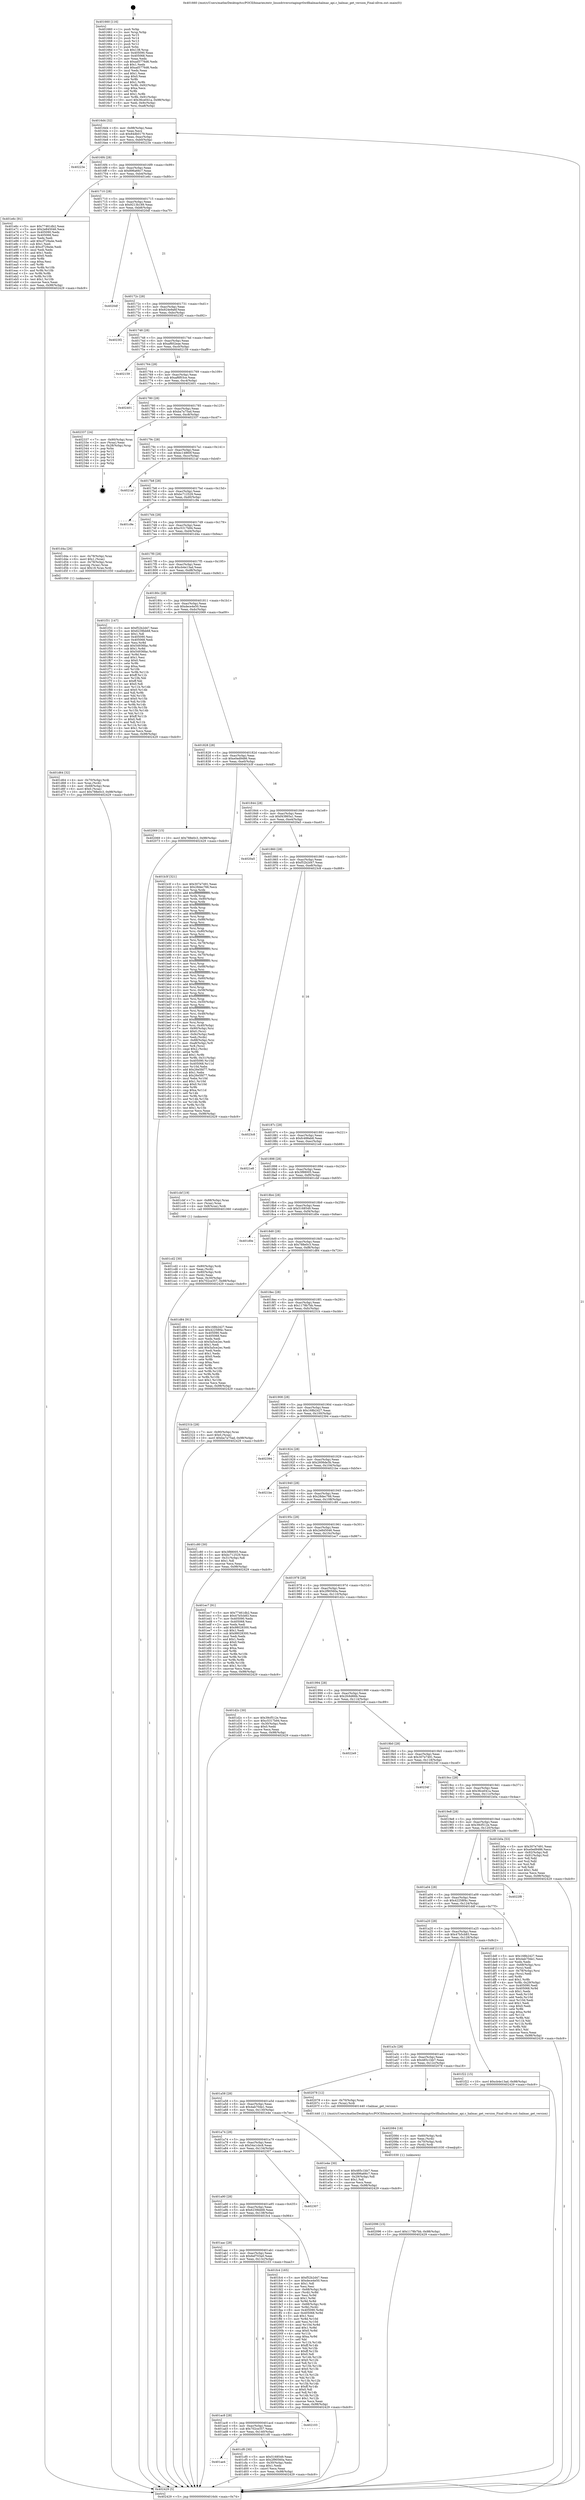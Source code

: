 digraph "0x401660" {
  label = "0x401660 (/mnt/c/Users/mathe/Desktop/tcc/POCII/binaries/extr_linuxdriversstagingrtlwifihalmachalmac_api.c_halmac_get_version_Final-ollvm.out::main(0))"
  labelloc = "t"
  node[shape=record]

  Entry [label="",width=0.3,height=0.3,shape=circle,fillcolor=black,style=filled]
  "0x4016d4" [label="{
     0x4016d4 [32]\l
     | [instrs]\l
     &nbsp;&nbsp;0x4016d4 \<+6\>: mov -0x98(%rbp),%eax\l
     &nbsp;&nbsp;0x4016da \<+2\>: mov %eax,%ecx\l
     &nbsp;&nbsp;0x4016dc \<+6\>: sub $0x84db0179,%ecx\l
     &nbsp;&nbsp;0x4016e2 \<+6\>: mov %eax,-0xac(%rbp)\l
     &nbsp;&nbsp;0x4016e8 \<+6\>: mov %ecx,-0xb0(%rbp)\l
     &nbsp;&nbsp;0x4016ee \<+6\>: je 000000000040223e \<main+0xbde\>\l
  }"]
  "0x40223e" [label="{
     0x40223e\l
  }", style=dashed]
  "0x4016f4" [label="{
     0x4016f4 [28]\l
     | [instrs]\l
     &nbsp;&nbsp;0x4016f4 \<+5\>: jmp 00000000004016f9 \<main+0x99\>\l
     &nbsp;&nbsp;0x4016f9 \<+6\>: mov -0xac(%rbp),%eax\l
     &nbsp;&nbsp;0x4016ff \<+5\>: sub $0x896a66c7,%eax\l
     &nbsp;&nbsp;0x401704 \<+6\>: mov %eax,-0xb4(%rbp)\l
     &nbsp;&nbsp;0x40170a \<+6\>: je 0000000000401e6c \<main+0x80c\>\l
  }"]
  Exit [label="",width=0.3,height=0.3,shape=circle,fillcolor=black,style=filled,peripheries=2]
  "0x401e6c" [label="{
     0x401e6c [91]\l
     | [instrs]\l
     &nbsp;&nbsp;0x401e6c \<+5\>: mov $0x77461db2,%eax\l
     &nbsp;&nbsp;0x401e71 \<+5\>: mov $0x2e845046,%ecx\l
     &nbsp;&nbsp;0x401e76 \<+7\>: mov 0x405090,%edx\l
     &nbsp;&nbsp;0x401e7d \<+7\>: mov 0x405068,%esi\l
     &nbsp;&nbsp;0x401e84 \<+2\>: mov %edx,%edi\l
     &nbsp;&nbsp;0x401e86 \<+6\>: add $0xcf729a4e,%edi\l
     &nbsp;&nbsp;0x401e8c \<+3\>: sub $0x1,%edi\l
     &nbsp;&nbsp;0x401e8f \<+6\>: sub $0xcf729a4e,%edi\l
     &nbsp;&nbsp;0x401e95 \<+3\>: imul %edi,%edx\l
     &nbsp;&nbsp;0x401e98 \<+3\>: and $0x1,%edx\l
     &nbsp;&nbsp;0x401e9b \<+3\>: cmp $0x0,%edx\l
     &nbsp;&nbsp;0x401e9e \<+4\>: sete %r8b\l
     &nbsp;&nbsp;0x401ea2 \<+3\>: cmp $0xa,%esi\l
     &nbsp;&nbsp;0x401ea5 \<+4\>: setl %r9b\l
     &nbsp;&nbsp;0x401ea9 \<+3\>: mov %r8b,%r10b\l
     &nbsp;&nbsp;0x401eac \<+3\>: and %r9b,%r10b\l
     &nbsp;&nbsp;0x401eaf \<+3\>: xor %r9b,%r8b\l
     &nbsp;&nbsp;0x401eb2 \<+3\>: or %r8b,%r10b\l
     &nbsp;&nbsp;0x401eb5 \<+4\>: test $0x1,%r10b\l
     &nbsp;&nbsp;0x401eb9 \<+3\>: cmovne %ecx,%eax\l
     &nbsp;&nbsp;0x401ebc \<+6\>: mov %eax,-0x98(%rbp)\l
     &nbsp;&nbsp;0x401ec2 \<+5\>: jmp 0000000000402429 \<main+0xdc9\>\l
  }"]
  "0x401710" [label="{
     0x401710 [28]\l
     | [instrs]\l
     &nbsp;&nbsp;0x401710 \<+5\>: jmp 0000000000401715 \<main+0xb5\>\l
     &nbsp;&nbsp;0x401715 \<+6\>: mov -0xac(%rbp),%eax\l
     &nbsp;&nbsp;0x40171b \<+5\>: sub $0x9213b189,%eax\l
     &nbsp;&nbsp;0x401720 \<+6\>: mov %eax,-0xb8(%rbp)\l
     &nbsp;&nbsp;0x401726 \<+6\>: je 00000000004020df \<main+0xa7f\>\l
  }"]
  "0x402096" [label="{
     0x402096 [15]\l
     | [instrs]\l
     &nbsp;&nbsp;0x402096 \<+10\>: movl $0x1178b7bb,-0x98(%rbp)\l
     &nbsp;&nbsp;0x4020a0 \<+5\>: jmp 0000000000402429 \<main+0xdc9\>\l
  }"]
  "0x4020df" [label="{
     0x4020df\l
  }", style=dashed]
  "0x40172c" [label="{
     0x40172c [28]\l
     | [instrs]\l
     &nbsp;&nbsp;0x40172c \<+5\>: jmp 0000000000401731 \<main+0xd1\>\l
     &nbsp;&nbsp;0x401731 \<+6\>: mov -0xac(%rbp),%eax\l
     &nbsp;&nbsp;0x401737 \<+5\>: sub $0x924e9a6f,%eax\l
     &nbsp;&nbsp;0x40173c \<+6\>: mov %eax,-0xbc(%rbp)\l
     &nbsp;&nbsp;0x401742 \<+6\>: je 00000000004023f2 \<main+0xd92\>\l
  }"]
  "0x402084" [label="{
     0x402084 [18]\l
     | [instrs]\l
     &nbsp;&nbsp;0x402084 \<+4\>: mov -0x60(%rbp),%rdi\l
     &nbsp;&nbsp;0x402088 \<+2\>: mov %eax,(%rdi)\l
     &nbsp;&nbsp;0x40208a \<+4\>: mov -0x70(%rbp),%rdi\l
     &nbsp;&nbsp;0x40208e \<+3\>: mov (%rdi),%rdi\l
     &nbsp;&nbsp;0x402091 \<+5\>: call 0000000000401030 \<free@plt\>\l
     | [calls]\l
     &nbsp;&nbsp;0x401030 \{1\} (unknown)\l
  }"]
  "0x4023f2" [label="{
     0x4023f2\l
  }", style=dashed]
  "0x401748" [label="{
     0x401748 [28]\l
     | [instrs]\l
     &nbsp;&nbsp;0x401748 \<+5\>: jmp 000000000040174d \<main+0xed\>\l
     &nbsp;&nbsp;0x40174d \<+6\>: mov -0xac(%rbp),%eax\l
     &nbsp;&nbsp;0x401753 \<+5\>: sub $0xaf602eae,%eax\l
     &nbsp;&nbsp;0x401758 \<+6\>: mov %eax,-0xc0(%rbp)\l
     &nbsp;&nbsp;0x40175e \<+6\>: je 0000000000402159 \<main+0xaf9\>\l
  }"]
  "0x401d64" [label="{
     0x401d64 [32]\l
     | [instrs]\l
     &nbsp;&nbsp;0x401d64 \<+4\>: mov -0x70(%rbp),%rdi\l
     &nbsp;&nbsp;0x401d68 \<+3\>: mov %rax,(%rdi)\l
     &nbsp;&nbsp;0x401d6b \<+4\>: mov -0x68(%rbp),%rax\l
     &nbsp;&nbsp;0x401d6f \<+6\>: movl $0x0,(%rax)\l
     &nbsp;&nbsp;0x401d75 \<+10\>: movl $0x788e0c3,-0x98(%rbp)\l
     &nbsp;&nbsp;0x401d7f \<+5\>: jmp 0000000000402429 \<main+0xdc9\>\l
  }"]
  "0x402159" [label="{
     0x402159\l
  }", style=dashed]
  "0x401764" [label="{
     0x401764 [28]\l
     | [instrs]\l
     &nbsp;&nbsp;0x401764 \<+5\>: jmp 0000000000401769 \<main+0x109\>\l
     &nbsp;&nbsp;0x401769 \<+6\>: mov -0xac(%rbp),%eax\l
     &nbsp;&nbsp;0x40176f \<+5\>: sub $0xaf6f03ce,%eax\l
     &nbsp;&nbsp;0x401774 \<+6\>: mov %eax,-0xc4(%rbp)\l
     &nbsp;&nbsp;0x40177a \<+6\>: je 0000000000402401 \<main+0xda1\>\l
  }"]
  "0x401ae4" [label="{
     0x401ae4\l
  }", style=dashed]
  "0x402401" [label="{
     0x402401\l
  }", style=dashed]
  "0x401780" [label="{
     0x401780 [28]\l
     | [instrs]\l
     &nbsp;&nbsp;0x401780 \<+5\>: jmp 0000000000401785 \<main+0x125\>\l
     &nbsp;&nbsp;0x401785 \<+6\>: mov -0xac(%rbp),%eax\l
     &nbsp;&nbsp;0x40178b \<+5\>: sub $0xba7a75ad,%eax\l
     &nbsp;&nbsp;0x401790 \<+6\>: mov %eax,-0xc8(%rbp)\l
     &nbsp;&nbsp;0x401796 \<+6\>: je 0000000000402337 \<main+0xcd7\>\l
  }"]
  "0x401cf0" [label="{
     0x401cf0 [30]\l
     | [instrs]\l
     &nbsp;&nbsp;0x401cf0 \<+5\>: mov $0x5168549,%eax\l
     &nbsp;&nbsp;0x401cf5 \<+5\>: mov $0x2f90560a,%ecx\l
     &nbsp;&nbsp;0x401cfa \<+3\>: mov -0x30(%rbp),%edx\l
     &nbsp;&nbsp;0x401cfd \<+3\>: cmp $0x1,%edx\l
     &nbsp;&nbsp;0x401d00 \<+3\>: cmovl %ecx,%eax\l
     &nbsp;&nbsp;0x401d03 \<+6\>: mov %eax,-0x98(%rbp)\l
     &nbsp;&nbsp;0x401d09 \<+5\>: jmp 0000000000402429 \<main+0xdc9\>\l
  }"]
  "0x402337" [label="{
     0x402337 [24]\l
     | [instrs]\l
     &nbsp;&nbsp;0x402337 \<+7\>: mov -0x90(%rbp),%rax\l
     &nbsp;&nbsp;0x40233e \<+2\>: mov (%rax),%eax\l
     &nbsp;&nbsp;0x402340 \<+4\>: lea -0x28(%rbp),%rsp\l
     &nbsp;&nbsp;0x402344 \<+1\>: pop %rbx\l
     &nbsp;&nbsp;0x402345 \<+2\>: pop %r12\l
     &nbsp;&nbsp;0x402347 \<+2\>: pop %r13\l
     &nbsp;&nbsp;0x402349 \<+2\>: pop %r14\l
     &nbsp;&nbsp;0x40234b \<+2\>: pop %r15\l
     &nbsp;&nbsp;0x40234d \<+1\>: pop %rbp\l
     &nbsp;&nbsp;0x40234e \<+1\>: ret\l
  }"]
  "0x40179c" [label="{
     0x40179c [28]\l
     | [instrs]\l
     &nbsp;&nbsp;0x40179c \<+5\>: jmp 00000000004017a1 \<main+0x141\>\l
     &nbsp;&nbsp;0x4017a1 \<+6\>: mov -0xac(%rbp),%eax\l
     &nbsp;&nbsp;0x4017a7 \<+5\>: sub $0xbc14860f,%eax\l
     &nbsp;&nbsp;0x4017ac \<+6\>: mov %eax,-0xcc(%rbp)\l
     &nbsp;&nbsp;0x4017b2 \<+6\>: je 00000000004021af \<main+0xb4f\>\l
  }"]
  "0x401ac8" [label="{
     0x401ac8 [28]\l
     | [instrs]\l
     &nbsp;&nbsp;0x401ac8 \<+5\>: jmp 0000000000401acd \<main+0x46d\>\l
     &nbsp;&nbsp;0x401acd \<+6\>: mov -0xac(%rbp),%eax\l
     &nbsp;&nbsp;0x401ad3 \<+5\>: sub $0x702ce357,%eax\l
     &nbsp;&nbsp;0x401ad8 \<+6\>: mov %eax,-0x140(%rbp)\l
     &nbsp;&nbsp;0x401ade \<+6\>: je 0000000000401cf0 \<main+0x690\>\l
  }"]
  "0x4021af" [label="{
     0x4021af\l
  }", style=dashed]
  "0x4017b8" [label="{
     0x4017b8 [28]\l
     | [instrs]\l
     &nbsp;&nbsp;0x4017b8 \<+5\>: jmp 00000000004017bd \<main+0x15d\>\l
     &nbsp;&nbsp;0x4017bd \<+6\>: mov -0xac(%rbp),%eax\l
     &nbsp;&nbsp;0x4017c3 \<+5\>: sub $0xbc712529,%eax\l
     &nbsp;&nbsp;0x4017c8 \<+6\>: mov %eax,-0xd0(%rbp)\l
     &nbsp;&nbsp;0x4017ce \<+6\>: je 0000000000401c9e \<main+0x63e\>\l
  }"]
  "0x402103" [label="{
     0x402103\l
  }", style=dashed]
  "0x401c9e" [label="{
     0x401c9e\l
  }", style=dashed]
  "0x4017d4" [label="{
     0x4017d4 [28]\l
     | [instrs]\l
     &nbsp;&nbsp;0x4017d4 \<+5\>: jmp 00000000004017d9 \<main+0x179\>\l
     &nbsp;&nbsp;0x4017d9 \<+6\>: mov -0xac(%rbp),%eax\l
     &nbsp;&nbsp;0x4017df \<+5\>: sub $0xc5317b94,%eax\l
     &nbsp;&nbsp;0x4017e4 \<+6\>: mov %eax,-0xd4(%rbp)\l
     &nbsp;&nbsp;0x4017ea \<+6\>: je 0000000000401d4a \<main+0x6ea\>\l
  }"]
  "0x401aac" [label="{
     0x401aac [28]\l
     | [instrs]\l
     &nbsp;&nbsp;0x401aac \<+5\>: jmp 0000000000401ab1 \<main+0x451\>\l
     &nbsp;&nbsp;0x401ab1 \<+6\>: mov -0xac(%rbp),%eax\l
     &nbsp;&nbsp;0x401ab7 \<+5\>: sub $0x6ef703a0,%eax\l
     &nbsp;&nbsp;0x401abc \<+6\>: mov %eax,-0x13c(%rbp)\l
     &nbsp;&nbsp;0x401ac2 \<+6\>: je 0000000000402103 \<main+0xaa3\>\l
  }"]
  "0x401d4a" [label="{
     0x401d4a [26]\l
     | [instrs]\l
     &nbsp;&nbsp;0x401d4a \<+4\>: mov -0x78(%rbp),%rax\l
     &nbsp;&nbsp;0x401d4e \<+6\>: movl $0x1,(%rax)\l
     &nbsp;&nbsp;0x401d54 \<+4\>: mov -0x78(%rbp),%rax\l
     &nbsp;&nbsp;0x401d58 \<+3\>: movslq (%rax),%rax\l
     &nbsp;&nbsp;0x401d5b \<+4\>: imul $0x18,%rax,%rdi\l
     &nbsp;&nbsp;0x401d5f \<+5\>: call 0000000000401050 \<malloc@plt\>\l
     | [calls]\l
     &nbsp;&nbsp;0x401050 \{1\} (unknown)\l
  }"]
  "0x4017f0" [label="{
     0x4017f0 [28]\l
     | [instrs]\l
     &nbsp;&nbsp;0x4017f0 \<+5\>: jmp 00000000004017f5 \<main+0x195\>\l
     &nbsp;&nbsp;0x4017f5 \<+6\>: mov -0xac(%rbp),%eax\l
     &nbsp;&nbsp;0x4017fb \<+5\>: sub $0xcb4e13ad,%eax\l
     &nbsp;&nbsp;0x401800 \<+6\>: mov %eax,-0xd8(%rbp)\l
     &nbsp;&nbsp;0x401806 \<+6\>: je 0000000000401f31 \<main+0x8d1\>\l
  }"]
  "0x401fc4" [label="{
     0x401fc4 [165]\l
     | [instrs]\l
     &nbsp;&nbsp;0x401fc4 \<+5\>: mov $0xf52b2d47,%eax\l
     &nbsp;&nbsp;0x401fc9 \<+5\>: mov $0xdece4e50,%ecx\l
     &nbsp;&nbsp;0x401fce \<+2\>: mov $0x1,%dl\l
     &nbsp;&nbsp;0x401fd0 \<+2\>: xor %esi,%esi\l
     &nbsp;&nbsp;0x401fd2 \<+4\>: mov -0x68(%rbp),%rdi\l
     &nbsp;&nbsp;0x401fd6 \<+3\>: mov (%rdi),%r8d\l
     &nbsp;&nbsp;0x401fd9 \<+3\>: mov %esi,%r9d\l
     &nbsp;&nbsp;0x401fdc \<+4\>: sub $0x1,%r9d\l
     &nbsp;&nbsp;0x401fe0 \<+3\>: sub %r9d,%r8d\l
     &nbsp;&nbsp;0x401fe3 \<+4\>: mov -0x68(%rbp),%rdi\l
     &nbsp;&nbsp;0x401fe7 \<+3\>: mov %r8d,(%rdi)\l
     &nbsp;&nbsp;0x401fea \<+8\>: mov 0x405090,%r8d\l
     &nbsp;&nbsp;0x401ff2 \<+8\>: mov 0x405068,%r9d\l
     &nbsp;&nbsp;0x401ffa \<+3\>: sub $0x1,%esi\l
     &nbsp;&nbsp;0x401ffd \<+3\>: mov %r8d,%r10d\l
     &nbsp;&nbsp;0x402000 \<+3\>: add %esi,%r10d\l
     &nbsp;&nbsp;0x402003 \<+4\>: imul %r10d,%r8d\l
     &nbsp;&nbsp;0x402007 \<+4\>: and $0x1,%r8d\l
     &nbsp;&nbsp;0x40200b \<+4\>: cmp $0x0,%r8d\l
     &nbsp;&nbsp;0x40200f \<+4\>: sete %r11b\l
     &nbsp;&nbsp;0x402013 \<+4\>: cmp $0xa,%r9d\l
     &nbsp;&nbsp;0x402017 \<+3\>: setl %bl\l
     &nbsp;&nbsp;0x40201a \<+3\>: mov %r11b,%r14b\l
     &nbsp;&nbsp;0x40201d \<+4\>: xor $0xff,%r14b\l
     &nbsp;&nbsp;0x402021 \<+3\>: mov %bl,%r15b\l
     &nbsp;&nbsp;0x402024 \<+4\>: xor $0xff,%r15b\l
     &nbsp;&nbsp;0x402028 \<+3\>: xor $0x0,%dl\l
     &nbsp;&nbsp;0x40202b \<+3\>: mov %r14b,%r12b\l
     &nbsp;&nbsp;0x40202e \<+4\>: and $0x0,%r12b\l
     &nbsp;&nbsp;0x402032 \<+3\>: and %dl,%r11b\l
     &nbsp;&nbsp;0x402035 \<+3\>: mov %r15b,%r13b\l
     &nbsp;&nbsp;0x402038 \<+4\>: and $0x0,%r13b\l
     &nbsp;&nbsp;0x40203c \<+2\>: and %dl,%bl\l
     &nbsp;&nbsp;0x40203e \<+3\>: or %r11b,%r12b\l
     &nbsp;&nbsp;0x402041 \<+3\>: or %bl,%r13b\l
     &nbsp;&nbsp;0x402044 \<+3\>: xor %r13b,%r12b\l
     &nbsp;&nbsp;0x402047 \<+3\>: or %r15b,%r14b\l
     &nbsp;&nbsp;0x40204a \<+4\>: xor $0xff,%r14b\l
     &nbsp;&nbsp;0x40204e \<+3\>: or $0x0,%dl\l
     &nbsp;&nbsp;0x402051 \<+3\>: and %dl,%r14b\l
     &nbsp;&nbsp;0x402054 \<+3\>: or %r14b,%r12b\l
     &nbsp;&nbsp;0x402057 \<+4\>: test $0x1,%r12b\l
     &nbsp;&nbsp;0x40205b \<+3\>: cmovne %ecx,%eax\l
     &nbsp;&nbsp;0x40205e \<+6\>: mov %eax,-0x98(%rbp)\l
     &nbsp;&nbsp;0x402064 \<+5\>: jmp 0000000000402429 \<main+0xdc9\>\l
  }"]
  "0x401f31" [label="{
     0x401f31 [147]\l
     | [instrs]\l
     &nbsp;&nbsp;0x401f31 \<+5\>: mov $0xf52b2d47,%eax\l
     &nbsp;&nbsp;0x401f36 \<+5\>: mov $0x6239bb68,%ecx\l
     &nbsp;&nbsp;0x401f3b \<+2\>: mov $0x1,%dl\l
     &nbsp;&nbsp;0x401f3d \<+7\>: mov 0x405090,%esi\l
     &nbsp;&nbsp;0x401f44 \<+7\>: mov 0x405068,%edi\l
     &nbsp;&nbsp;0x401f4b \<+3\>: mov %esi,%r8d\l
     &nbsp;&nbsp;0x401f4e \<+7\>: add $0x54936fac,%r8d\l
     &nbsp;&nbsp;0x401f55 \<+4\>: sub $0x1,%r8d\l
     &nbsp;&nbsp;0x401f59 \<+7\>: sub $0x54936fac,%r8d\l
     &nbsp;&nbsp;0x401f60 \<+4\>: imul %r8d,%esi\l
     &nbsp;&nbsp;0x401f64 \<+3\>: and $0x1,%esi\l
     &nbsp;&nbsp;0x401f67 \<+3\>: cmp $0x0,%esi\l
     &nbsp;&nbsp;0x401f6a \<+4\>: sete %r9b\l
     &nbsp;&nbsp;0x401f6e \<+3\>: cmp $0xa,%edi\l
     &nbsp;&nbsp;0x401f71 \<+4\>: setl %r10b\l
     &nbsp;&nbsp;0x401f75 \<+3\>: mov %r9b,%r11b\l
     &nbsp;&nbsp;0x401f78 \<+4\>: xor $0xff,%r11b\l
     &nbsp;&nbsp;0x401f7c \<+3\>: mov %r10b,%bl\l
     &nbsp;&nbsp;0x401f7f \<+3\>: xor $0xff,%bl\l
     &nbsp;&nbsp;0x401f82 \<+3\>: xor $0x0,%dl\l
     &nbsp;&nbsp;0x401f85 \<+3\>: mov %r11b,%r14b\l
     &nbsp;&nbsp;0x401f88 \<+4\>: and $0x0,%r14b\l
     &nbsp;&nbsp;0x401f8c \<+3\>: and %dl,%r9b\l
     &nbsp;&nbsp;0x401f8f \<+3\>: mov %bl,%r15b\l
     &nbsp;&nbsp;0x401f92 \<+4\>: and $0x0,%r15b\l
     &nbsp;&nbsp;0x401f96 \<+3\>: and %dl,%r10b\l
     &nbsp;&nbsp;0x401f99 \<+3\>: or %r9b,%r14b\l
     &nbsp;&nbsp;0x401f9c \<+3\>: or %r10b,%r15b\l
     &nbsp;&nbsp;0x401f9f \<+3\>: xor %r15b,%r14b\l
     &nbsp;&nbsp;0x401fa2 \<+3\>: or %bl,%r11b\l
     &nbsp;&nbsp;0x401fa5 \<+4\>: xor $0xff,%r11b\l
     &nbsp;&nbsp;0x401fa9 \<+3\>: or $0x0,%dl\l
     &nbsp;&nbsp;0x401fac \<+3\>: and %dl,%r11b\l
     &nbsp;&nbsp;0x401faf \<+3\>: or %r11b,%r14b\l
     &nbsp;&nbsp;0x401fb2 \<+4\>: test $0x1,%r14b\l
     &nbsp;&nbsp;0x401fb6 \<+3\>: cmovne %ecx,%eax\l
     &nbsp;&nbsp;0x401fb9 \<+6\>: mov %eax,-0x98(%rbp)\l
     &nbsp;&nbsp;0x401fbf \<+5\>: jmp 0000000000402429 \<main+0xdc9\>\l
  }"]
  "0x40180c" [label="{
     0x40180c [28]\l
     | [instrs]\l
     &nbsp;&nbsp;0x40180c \<+5\>: jmp 0000000000401811 \<main+0x1b1\>\l
     &nbsp;&nbsp;0x401811 \<+6\>: mov -0xac(%rbp),%eax\l
     &nbsp;&nbsp;0x401817 \<+5\>: sub $0xdece4e50,%eax\l
     &nbsp;&nbsp;0x40181c \<+6\>: mov %eax,-0xdc(%rbp)\l
     &nbsp;&nbsp;0x401822 \<+6\>: je 0000000000402069 \<main+0xa09\>\l
  }"]
  "0x401a90" [label="{
     0x401a90 [28]\l
     | [instrs]\l
     &nbsp;&nbsp;0x401a90 \<+5\>: jmp 0000000000401a95 \<main+0x435\>\l
     &nbsp;&nbsp;0x401a95 \<+6\>: mov -0xac(%rbp),%eax\l
     &nbsp;&nbsp;0x401a9b \<+5\>: sub $0x6239bb68,%eax\l
     &nbsp;&nbsp;0x401aa0 \<+6\>: mov %eax,-0x138(%rbp)\l
     &nbsp;&nbsp;0x401aa6 \<+6\>: je 0000000000401fc4 \<main+0x964\>\l
  }"]
  "0x402069" [label="{
     0x402069 [15]\l
     | [instrs]\l
     &nbsp;&nbsp;0x402069 \<+10\>: movl $0x788e0c3,-0x98(%rbp)\l
     &nbsp;&nbsp;0x402073 \<+5\>: jmp 0000000000402429 \<main+0xdc9\>\l
  }"]
  "0x401828" [label="{
     0x401828 [28]\l
     | [instrs]\l
     &nbsp;&nbsp;0x401828 \<+5\>: jmp 000000000040182d \<main+0x1cd\>\l
     &nbsp;&nbsp;0x40182d \<+6\>: mov -0xac(%rbp),%eax\l
     &nbsp;&nbsp;0x401833 \<+5\>: sub $0xe0ed9486,%eax\l
     &nbsp;&nbsp;0x401838 \<+6\>: mov %eax,-0xe0(%rbp)\l
     &nbsp;&nbsp;0x40183e \<+6\>: je 0000000000401b3f \<main+0x4df\>\l
  }"]
  "0x402307" [label="{
     0x402307\l
  }", style=dashed]
  "0x401b3f" [label="{
     0x401b3f [321]\l
     | [instrs]\l
     &nbsp;&nbsp;0x401b3f \<+5\>: mov $0x307e7491,%eax\l
     &nbsp;&nbsp;0x401b44 \<+5\>: mov $0x28dec766,%ecx\l
     &nbsp;&nbsp;0x401b49 \<+3\>: mov %rsp,%rdx\l
     &nbsp;&nbsp;0x401b4c \<+4\>: add $0xfffffffffffffff0,%rdx\l
     &nbsp;&nbsp;0x401b50 \<+3\>: mov %rdx,%rsp\l
     &nbsp;&nbsp;0x401b53 \<+7\>: mov %rdx,-0x90(%rbp)\l
     &nbsp;&nbsp;0x401b5a \<+3\>: mov %rsp,%rdx\l
     &nbsp;&nbsp;0x401b5d \<+4\>: add $0xfffffffffffffff0,%rdx\l
     &nbsp;&nbsp;0x401b61 \<+3\>: mov %rdx,%rsp\l
     &nbsp;&nbsp;0x401b64 \<+3\>: mov %rsp,%rsi\l
     &nbsp;&nbsp;0x401b67 \<+4\>: add $0xfffffffffffffff0,%rsi\l
     &nbsp;&nbsp;0x401b6b \<+3\>: mov %rsi,%rsp\l
     &nbsp;&nbsp;0x401b6e \<+7\>: mov %rsi,-0x88(%rbp)\l
     &nbsp;&nbsp;0x401b75 \<+3\>: mov %rsp,%rsi\l
     &nbsp;&nbsp;0x401b78 \<+4\>: add $0xfffffffffffffff0,%rsi\l
     &nbsp;&nbsp;0x401b7c \<+3\>: mov %rsi,%rsp\l
     &nbsp;&nbsp;0x401b7f \<+4\>: mov %rsi,-0x80(%rbp)\l
     &nbsp;&nbsp;0x401b83 \<+3\>: mov %rsp,%rsi\l
     &nbsp;&nbsp;0x401b86 \<+4\>: add $0xfffffffffffffff0,%rsi\l
     &nbsp;&nbsp;0x401b8a \<+3\>: mov %rsi,%rsp\l
     &nbsp;&nbsp;0x401b8d \<+4\>: mov %rsi,-0x78(%rbp)\l
     &nbsp;&nbsp;0x401b91 \<+3\>: mov %rsp,%rsi\l
     &nbsp;&nbsp;0x401b94 \<+4\>: add $0xfffffffffffffff0,%rsi\l
     &nbsp;&nbsp;0x401b98 \<+3\>: mov %rsi,%rsp\l
     &nbsp;&nbsp;0x401b9b \<+4\>: mov %rsi,-0x70(%rbp)\l
     &nbsp;&nbsp;0x401b9f \<+3\>: mov %rsp,%rsi\l
     &nbsp;&nbsp;0x401ba2 \<+4\>: add $0xfffffffffffffff0,%rsi\l
     &nbsp;&nbsp;0x401ba6 \<+3\>: mov %rsi,%rsp\l
     &nbsp;&nbsp;0x401ba9 \<+4\>: mov %rsi,-0x68(%rbp)\l
     &nbsp;&nbsp;0x401bad \<+3\>: mov %rsp,%rsi\l
     &nbsp;&nbsp;0x401bb0 \<+4\>: add $0xfffffffffffffff0,%rsi\l
     &nbsp;&nbsp;0x401bb4 \<+3\>: mov %rsi,%rsp\l
     &nbsp;&nbsp;0x401bb7 \<+4\>: mov %rsi,-0x60(%rbp)\l
     &nbsp;&nbsp;0x401bbb \<+3\>: mov %rsp,%rsi\l
     &nbsp;&nbsp;0x401bbe \<+4\>: add $0xfffffffffffffff0,%rsi\l
     &nbsp;&nbsp;0x401bc2 \<+3\>: mov %rsi,%rsp\l
     &nbsp;&nbsp;0x401bc5 \<+4\>: mov %rsi,-0x58(%rbp)\l
     &nbsp;&nbsp;0x401bc9 \<+3\>: mov %rsp,%rsi\l
     &nbsp;&nbsp;0x401bcc \<+4\>: add $0xfffffffffffffff0,%rsi\l
     &nbsp;&nbsp;0x401bd0 \<+3\>: mov %rsi,%rsp\l
     &nbsp;&nbsp;0x401bd3 \<+4\>: mov %rsi,-0x50(%rbp)\l
     &nbsp;&nbsp;0x401bd7 \<+3\>: mov %rsp,%rsi\l
     &nbsp;&nbsp;0x401bda \<+4\>: add $0xfffffffffffffff0,%rsi\l
     &nbsp;&nbsp;0x401bde \<+3\>: mov %rsi,%rsp\l
     &nbsp;&nbsp;0x401be1 \<+4\>: mov %rsi,-0x48(%rbp)\l
     &nbsp;&nbsp;0x401be5 \<+3\>: mov %rsp,%rsi\l
     &nbsp;&nbsp;0x401be8 \<+4\>: add $0xfffffffffffffff0,%rsi\l
     &nbsp;&nbsp;0x401bec \<+3\>: mov %rsi,%rsp\l
     &nbsp;&nbsp;0x401bef \<+4\>: mov %rsi,-0x40(%rbp)\l
     &nbsp;&nbsp;0x401bf3 \<+7\>: mov -0x90(%rbp),%rsi\l
     &nbsp;&nbsp;0x401bfa \<+6\>: movl $0x0,(%rsi)\l
     &nbsp;&nbsp;0x401c00 \<+6\>: mov -0x9c(%rbp),%edi\l
     &nbsp;&nbsp;0x401c06 \<+2\>: mov %edi,(%rdx)\l
     &nbsp;&nbsp;0x401c08 \<+7\>: mov -0x88(%rbp),%rsi\l
     &nbsp;&nbsp;0x401c0f \<+7\>: mov -0xa8(%rbp),%r8\l
     &nbsp;&nbsp;0x401c16 \<+3\>: mov %r8,(%rsi)\l
     &nbsp;&nbsp;0x401c19 \<+3\>: cmpl $0x2,(%rdx)\l
     &nbsp;&nbsp;0x401c1c \<+4\>: setne %r9b\l
     &nbsp;&nbsp;0x401c20 \<+4\>: and $0x1,%r9b\l
     &nbsp;&nbsp;0x401c24 \<+4\>: mov %r9b,-0x31(%rbp)\l
     &nbsp;&nbsp;0x401c28 \<+8\>: mov 0x405090,%r10d\l
     &nbsp;&nbsp;0x401c30 \<+8\>: mov 0x405068,%r11d\l
     &nbsp;&nbsp;0x401c38 \<+3\>: mov %r10d,%ebx\l
     &nbsp;&nbsp;0x401c3b \<+6\>: add $0x26e5fd77,%ebx\l
     &nbsp;&nbsp;0x401c41 \<+3\>: sub $0x1,%ebx\l
     &nbsp;&nbsp;0x401c44 \<+6\>: sub $0x26e5fd77,%ebx\l
     &nbsp;&nbsp;0x401c4a \<+4\>: imul %ebx,%r10d\l
     &nbsp;&nbsp;0x401c4e \<+4\>: and $0x1,%r10d\l
     &nbsp;&nbsp;0x401c52 \<+4\>: cmp $0x0,%r10d\l
     &nbsp;&nbsp;0x401c56 \<+4\>: sete %r9b\l
     &nbsp;&nbsp;0x401c5a \<+4\>: cmp $0xa,%r11d\l
     &nbsp;&nbsp;0x401c5e \<+4\>: setl %r14b\l
     &nbsp;&nbsp;0x401c62 \<+3\>: mov %r9b,%r15b\l
     &nbsp;&nbsp;0x401c65 \<+3\>: and %r14b,%r15b\l
     &nbsp;&nbsp;0x401c68 \<+3\>: xor %r14b,%r9b\l
     &nbsp;&nbsp;0x401c6b \<+3\>: or %r9b,%r15b\l
     &nbsp;&nbsp;0x401c6e \<+4\>: test $0x1,%r15b\l
     &nbsp;&nbsp;0x401c72 \<+3\>: cmovne %ecx,%eax\l
     &nbsp;&nbsp;0x401c75 \<+6\>: mov %eax,-0x98(%rbp)\l
     &nbsp;&nbsp;0x401c7b \<+5\>: jmp 0000000000402429 \<main+0xdc9\>\l
  }"]
  "0x401844" [label="{
     0x401844 [28]\l
     | [instrs]\l
     &nbsp;&nbsp;0x401844 \<+5\>: jmp 0000000000401849 \<main+0x1e9\>\l
     &nbsp;&nbsp;0x401849 \<+6\>: mov -0xac(%rbp),%eax\l
     &nbsp;&nbsp;0x40184f \<+5\>: sub $0xf43865a1,%eax\l
     &nbsp;&nbsp;0x401854 \<+6\>: mov %eax,-0xe4(%rbp)\l
     &nbsp;&nbsp;0x40185a \<+6\>: je 00000000004020a5 \<main+0xa45\>\l
  }"]
  "0x401a74" [label="{
     0x401a74 [28]\l
     | [instrs]\l
     &nbsp;&nbsp;0x401a74 \<+5\>: jmp 0000000000401a79 \<main+0x419\>\l
     &nbsp;&nbsp;0x401a79 \<+6\>: mov -0xac(%rbp),%eax\l
     &nbsp;&nbsp;0x401a7f \<+5\>: sub $0x54a1cbc8,%eax\l
     &nbsp;&nbsp;0x401a84 \<+6\>: mov %eax,-0x134(%rbp)\l
     &nbsp;&nbsp;0x401a8a \<+6\>: je 0000000000402307 \<main+0xca7\>\l
  }"]
  "0x4020a5" [label="{
     0x4020a5\l
  }", style=dashed]
  "0x401860" [label="{
     0x401860 [28]\l
     | [instrs]\l
     &nbsp;&nbsp;0x401860 \<+5\>: jmp 0000000000401865 \<main+0x205\>\l
     &nbsp;&nbsp;0x401865 \<+6\>: mov -0xac(%rbp),%eax\l
     &nbsp;&nbsp;0x40186b \<+5\>: sub $0xf52b2d47,%eax\l
     &nbsp;&nbsp;0x401870 \<+6\>: mov %eax,-0xe8(%rbp)\l
     &nbsp;&nbsp;0x401876 \<+6\>: je 00000000004023c8 \<main+0xd68\>\l
  }"]
  "0x401e4e" [label="{
     0x401e4e [30]\l
     | [instrs]\l
     &nbsp;&nbsp;0x401e4e \<+5\>: mov $0x485c1bb7,%eax\l
     &nbsp;&nbsp;0x401e53 \<+5\>: mov $0x896a66c7,%ecx\l
     &nbsp;&nbsp;0x401e58 \<+3\>: mov -0x29(%rbp),%dl\l
     &nbsp;&nbsp;0x401e5b \<+3\>: test $0x1,%dl\l
     &nbsp;&nbsp;0x401e5e \<+3\>: cmovne %ecx,%eax\l
     &nbsp;&nbsp;0x401e61 \<+6\>: mov %eax,-0x98(%rbp)\l
     &nbsp;&nbsp;0x401e67 \<+5\>: jmp 0000000000402429 \<main+0xdc9\>\l
  }"]
  "0x4023c8" [label="{
     0x4023c8\l
  }", style=dashed]
  "0x40187c" [label="{
     0x40187c [28]\l
     | [instrs]\l
     &nbsp;&nbsp;0x40187c \<+5\>: jmp 0000000000401881 \<main+0x221\>\l
     &nbsp;&nbsp;0x401881 \<+6\>: mov -0xac(%rbp),%eax\l
     &nbsp;&nbsp;0x401887 \<+5\>: sub $0xfc488ab8,%eax\l
     &nbsp;&nbsp;0x40188c \<+6\>: mov %eax,-0xec(%rbp)\l
     &nbsp;&nbsp;0x401892 \<+6\>: je 00000000004021e8 \<main+0xb88\>\l
  }"]
  "0x401a58" [label="{
     0x401a58 [28]\l
     | [instrs]\l
     &nbsp;&nbsp;0x401a58 \<+5\>: jmp 0000000000401a5d \<main+0x3fd\>\l
     &nbsp;&nbsp;0x401a5d \<+6\>: mov -0xac(%rbp),%eax\l
     &nbsp;&nbsp;0x401a63 \<+5\>: sub $0x4ab70de1,%eax\l
     &nbsp;&nbsp;0x401a68 \<+6\>: mov %eax,-0x130(%rbp)\l
     &nbsp;&nbsp;0x401a6e \<+6\>: je 0000000000401e4e \<main+0x7ee\>\l
  }"]
  "0x4021e8" [label="{
     0x4021e8\l
  }", style=dashed]
  "0x401898" [label="{
     0x401898 [28]\l
     | [instrs]\l
     &nbsp;&nbsp;0x401898 \<+5\>: jmp 000000000040189d \<main+0x23d\>\l
     &nbsp;&nbsp;0x40189d \<+6\>: mov -0xac(%rbp),%eax\l
     &nbsp;&nbsp;0x4018a3 \<+5\>: sub $0x3f88005,%eax\l
     &nbsp;&nbsp;0x4018a8 \<+6\>: mov %eax,-0xf0(%rbp)\l
     &nbsp;&nbsp;0x4018ae \<+6\>: je 0000000000401cbf \<main+0x65f\>\l
  }"]
  "0x402078" [label="{
     0x402078 [12]\l
     | [instrs]\l
     &nbsp;&nbsp;0x402078 \<+4\>: mov -0x70(%rbp),%rax\l
     &nbsp;&nbsp;0x40207c \<+3\>: mov (%rax),%rdi\l
     &nbsp;&nbsp;0x40207f \<+5\>: call 0000000000401440 \<halmac_get_version\>\l
     | [calls]\l
     &nbsp;&nbsp;0x401440 \{1\} (/mnt/c/Users/mathe/Desktop/tcc/POCII/binaries/extr_linuxdriversstagingrtlwifihalmachalmac_api.c_halmac_get_version_Final-ollvm.out::halmac_get_version)\l
  }"]
  "0x401cbf" [label="{
     0x401cbf [19]\l
     | [instrs]\l
     &nbsp;&nbsp;0x401cbf \<+7\>: mov -0x88(%rbp),%rax\l
     &nbsp;&nbsp;0x401cc6 \<+3\>: mov (%rax),%rax\l
     &nbsp;&nbsp;0x401cc9 \<+4\>: mov 0x8(%rax),%rdi\l
     &nbsp;&nbsp;0x401ccd \<+5\>: call 0000000000401060 \<atoi@plt\>\l
     | [calls]\l
     &nbsp;&nbsp;0x401060 \{1\} (unknown)\l
  }"]
  "0x4018b4" [label="{
     0x4018b4 [28]\l
     | [instrs]\l
     &nbsp;&nbsp;0x4018b4 \<+5\>: jmp 00000000004018b9 \<main+0x259\>\l
     &nbsp;&nbsp;0x4018b9 \<+6\>: mov -0xac(%rbp),%eax\l
     &nbsp;&nbsp;0x4018bf \<+5\>: sub $0x5168549,%eax\l
     &nbsp;&nbsp;0x4018c4 \<+6\>: mov %eax,-0xf4(%rbp)\l
     &nbsp;&nbsp;0x4018ca \<+6\>: je 0000000000401d0e \<main+0x6ae\>\l
  }"]
  "0x401a3c" [label="{
     0x401a3c [28]\l
     | [instrs]\l
     &nbsp;&nbsp;0x401a3c \<+5\>: jmp 0000000000401a41 \<main+0x3e1\>\l
     &nbsp;&nbsp;0x401a41 \<+6\>: mov -0xac(%rbp),%eax\l
     &nbsp;&nbsp;0x401a47 \<+5\>: sub $0x485c1bb7,%eax\l
     &nbsp;&nbsp;0x401a4c \<+6\>: mov %eax,-0x12c(%rbp)\l
     &nbsp;&nbsp;0x401a52 \<+6\>: je 0000000000402078 \<main+0xa18\>\l
  }"]
  "0x401d0e" [label="{
     0x401d0e\l
  }", style=dashed]
  "0x4018d0" [label="{
     0x4018d0 [28]\l
     | [instrs]\l
     &nbsp;&nbsp;0x4018d0 \<+5\>: jmp 00000000004018d5 \<main+0x275\>\l
     &nbsp;&nbsp;0x4018d5 \<+6\>: mov -0xac(%rbp),%eax\l
     &nbsp;&nbsp;0x4018db \<+5\>: sub $0x788e0c3,%eax\l
     &nbsp;&nbsp;0x4018e0 \<+6\>: mov %eax,-0xf8(%rbp)\l
     &nbsp;&nbsp;0x4018e6 \<+6\>: je 0000000000401d84 \<main+0x724\>\l
  }"]
  "0x401f22" [label="{
     0x401f22 [15]\l
     | [instrs]\l
     &nbsp;&nbsp;0x401f22 \<+10\>: movl $0xcb4e13ad,-0x98(%rbp)\l
     &nbsp;&nbsp;0x401f2c \<+5\>: jmp 0000000000402429 \<main+0xdc9\>\l
  }"]
  "0x401d84" [label="{
     0x401d84 [91]\l
     | [instrs]\l
     &nbsp;&nbsp;0x401d84 \<+5\>: mov $0x168b2427,%eax\l
     &nbsp;&nbsp;0x401d89 \<+5\>: mov $0x42258f4c,%ecx\l
     &nbsp;&nbsp;0x401d8e \<+7\>: mov 0x405090,%edx\l
     &nbsp;&nbsp;0x401d95 \<+7\>: mov 0x405068,%esi\l
     &nbsp;&nbsp;0x401d9c \<+2\>: mov %edx,%edi\l
     &nbsp;&nbsp;0x401d9e \<+6\>: sub $0x5a5ce2ec,%edi\l
     &nbsp;&nbsp;0x401da4 \<+3\>: sub $0x1,%edi\l
     &nbsp;&nbsp;0x401da7 \<+6\>: add $0x5a5ce2ec,%edi\l
     &nbsp;&nbsp;0x401dad \<+3\>: imul %edi,%edx\l
     &nbsp;&nbsp;0x401db0 \<+3\>: and $0x1,%edx\l
     &nbsp;&nbsp;0x401db3 \<+3\>: cmp $0x0,%edx\l
     &nbsp;&nbsp;0x401db6 \<+4\>: sete %r8b\l
     &nbsp;&nbsp;0x401dba \<+3\>: cmp $0xa,%esi\l
     &nbsp;&nbsp;0x401dbd \<+4\>: setl %r9b\l
     &nbsp;&nbsp;0x401dc1 \<+3\>: mov %r8b,%r10b\l
     &nbsp;&nbsp;0x401dc4 \<+3\>: and %r9b,%r10b\l
     &nbsp;&nbsp;0x401dc7 \<+3\>: xor %r9b,%r8b\l
     &nbsp;&nbsp;0x401dca \<+3\>: or %r8b,%r10b\l
     &nbsp;&nbsp;0x401dcd \<+4\>: test $0x1,%r10b\l
     &nbsp;&nbsp;0x401dd1 \<+3\>: cmovne %ecx,%eax\l
     &nbsp;&nbsp;0x401dd4 \<+6\>: mov %eax,-0x98(%rbp)\l
     &nbsp;&nbsp;0x401dda \<+5\>: jmp 0000000000402429 \<main+0xdc9\>\l
  }"]
  "0x4018ec" [label="{
     0x4018ec [28]\l
     | [instrs]\l
     &nbsp;&nbsp;0x4018ec \<+5\>: jmp 00000000004018f1 \<main+0x291\>\l
     &nbsp;&nbsp;0x4018f1 \<+6\>: mov -0xac(%rbp),%eax\l
     &nbsp;&nbsp;0x4018f7 \<+5\>: sub $0x1178b7bb,%eax\l
     &nbsp;&nbsp;0x4018fc \<+6\>: mov %eax,-0xfc(%rbp)\l
     &nbsp;&nbsp;0x401902 \<+6\>: je 000000000040231b \<main+0xcbb\>\l
  }"]
  "0x401a20" [label="{
     0x401a20 [28]\l
     | [instrs]\l
     &nbsp;&nbsp;0x401a20 \<+5\>: jmp 0000000000401a25 \<main+0x3c5\>\l
     &nbsp;&nbsp;0x401a25 \<+6\>: mov -0xac(%rbp),%eax\l
     &nbsp;&nbsp;0x401a2b \<+5\>: sub $0x47b5cb83,%eax\l
     &nbsp;&nbsp;0x401a30 \<+6\>: mov %eax,-0x128(%rbp)\l
     &nbsp;&nbsp;0x401a36 \<+6\>: je 0000000000401f22 \<main+0x8c2\>\l
  }"]
  "0x40231b" [label="{
     0x40231b [28]\l
     | [instrs]\l
     &nbsp;&nbsp;0x40231b \<+7\>: mov -0x90(%rbp),%rax\l
     &nbsp;&nbsp;0x402322 \<+6\>: movl $0x0,(%rax)\l
     &nbsp;&nbsp;0x402328 \<+10\>: movl $0xba7a75ad,-0x98(%rbp)\l
     &nbsp;&nbsp;0x402332 \<+5\>: jmp 0000000000402429 \<main+0xdc9\>\l
  }"]
  "0x401908" [label="{
     0x401908 [28]\l
     | [instrs]\l
     &nbsp;&nbsp;0x401908 \<+5\>: jmp 000000000040190d \<main+0x2ad\>\l
     &nbsp;&nbsp;0x40190d \<+6\>: mov -0xac(%rbp),%eax\l
     &nbsp;&nbsp;0x401913 \<+5\>: sub $0x168b2427,%eax\l
     &nbsp;&nbsp;0x401918 \<+6\>: mov %eax,-0x100(%rbp)\l
     &nbsp;&nbsp;0x40191e \<+6\>: je 0000000000402394 \<main+0xd34\>\l
  }"]
  "0x401ddf" [label="{
     0x401ddf [111]\l
     | [instrs]\l
     &nbsp;&nbsp;0x401ddf \<+5\>: mov $0x168b2427,%eax\l
     &nbsp;&nbsp;0x401de4 \<+5\>: mov $0x4ab70de1,%ecx\l
     &nbsp;&nbsp;0x401de9 \<+2\>: xor %edx,%edx\l
     &nbsp;&nbsp;0x401deb \<+4\>: mov -0x68(%rbp),%rsi\l
     &nbsp;&nbsp;0x401def \<+2\>: mov (%rsi),%edi\l
     &nbsp;&nbsp;0x401df1 \<+4\>: mov -0x78(%rbp),%rsi\l
     &nbsp;&nbsp;0x401df5 \<+2\>: cmp (%rsi),%edi\l
     &nbsp;&nbsp;0x401df7 \<+4\>: setl %r8b\l
     &nbsp;&nbsp;0x401dfb \<+4\>: and $0x1,%r8b\l
     &nbsp;&nbsp;0x401dff \<+4\>: mov %r8b,-0x29(%rbp)\l
     &nbsp;&nbsp;0x401e03 \<+7\>: mov 0x405090,%edi\l
     &nbsp;&nbsp;0x401e0a \<+8\>: mov 0x405068,%r9d\l
     &nbsp;&nbsp;0x401e12 \<+3\>: sub $0x1,%edx\l
     &nbsp;&nbsp;0x401e15 \<+3\>: mov %edi,%r10d\l
     &nbsp;&nbsp;0x401e18 \<+3\>: add %edx,%r10d\l
     &nbsp;&nbsp;0x401e1b \<+4\>: imul %r10d,%edi\l
     &nbsp;&nbsp;0x401e1f \<+3\>: and $0x1,%edi\l
     &nbsp;&nbsp;0x401e22 \<+3\>: cmp $0x0,%edi\l
     &nbsp;&nbsp;0x401e25 \<+4\>: sete %r8b\l
     &nbsp;&nbsp;0x401e29 \<+4\>: cmp $0xa,%r9d\l
     &nbsp;&nbsp;0x401e2d \<+4\>: setl %r11b\l
     &nbsp;&nbsp;0x401e31 \<+3\>: mov %r8b,%bl\l
     &nbsp;&nbsp;0x401e34 \<+3\>: and %r11b,%bl\l
     &nbsp;&nbsp;0x401e37 \<+3\>: xor %r11b,%r8b\l
     &nbsp;&nbsp;0x401e3a \<+3\>: or %r8b,%bl\l
     &nbsp;&nbsp;0x401e3d \<+3\>: test $0x1,%bl\l
     &nbsp;&nbsp;0x401e40 \<+3\>: cmovne %ecx,%eax\l
     &nbsp;&nbsp;0x401e43 \<+6\>: mov %eax,-0x98(%rbp)\l
     &nbsp;&nbsp;0x401e49 \<+5\>: jmp 0000000000402429 \<main+0xdc9\>\l
  }"]
  "0x402394" [label="{
     0x402394\l
  }", style=dashed]
  "0x401924" [label="{
     0x401924 [28]\l
     | [instrs]\l
     &nbsp;&nbsp;0x401924 \<+5\>: jmp 0000000000401929 \<main+0x2c9\>\l
     &nbsp;&nbsp;0x401929 \<+6\>: mov -0xac(%rbp),%eax\l
     &nbsp;&nbsp;0x40192f \<+5\>: sub $0x2606de3b,%eax\l
     &nbsp;&nbsp;0x401934 \<+6\>: mov %eax,-0x104(%rbp)\l
     &nbsp;&nbsp;0x40193a \<+6\>: je 00000000004021be \<main+0xb5e\>\l
  }"]
  "0x401a04" [label="{
     0x401a04 [28]\l
     | [instrs]\l
     &nbsp;&nbsp;0x401a04 \<+5\>: jmp 0000000000401a09 \<main+0x3a9\>\l
     &nbsp;&nbsp;0x401a09 \<+6\>: mov -0xac(%rbp),%eax\l
     &nbsp;&nbsp;0x401a0f \<+5\>: sub $0x42258f4c,%eax\l
     &nbsp;&nbsp;0x401a14 \<+6\>: mov %eax,-0x124(%rbp)\l
     &nbsp;&nbsp;0x401a1a \<+6\>: je 0000000000401ddf \<main+0x77f\>\l
  }"]
  "0x4021be" [label="{
     0x4021be\l
  }", style=dashed]
  "0x401940" [label="{
     0x401940 [28]\l
     | [instrs]\l
     &nbsp;&nbsp;0x401940 \<+5\>: jmp 0000000000401945 \<main+0x2e5\>\l
     &nbsp;&nbsp;0x401945 \<+6\>: mov -0xac(%rbp),%eax\l
     &nbsp;&nbsp;0x40194b \<+5\>: sub $0x28dec766,%eax\l
     &nbsp;&nbsp;0x401950 \<+6\>: mov %eax,-0x108(%rbp)\l
     &nbsp;&nbsp;0x401956 \<+6\>: je 0000000000401c80 \<main+0x620\>\l
  }"]
  "0x4022f8" [label="{
     0x4022f8\l
  }", style=dashed]
  "0x401c80" [label="{
     0x401c80 [30]\l
     | [instrs]\l
     &nbsp;&nbsp;0x401c80 \<+5\>: mov $0x3f88005,%eax\l
     &nbsp;&nbsp;0x401c85 \<+5\>: mov $0xbc712529,%ecx\l
     &nbsp;&nbsp;0x401c8a \<+3\>: mov -0x31(%rbp),%dl\l
     &nbsp;&nbsp;0x401c8d \<+3\>: test $0x1,%dl\l
     &nbsp;&nbsp;0x401c90 \<+3\>: cmovne %ecx,%eax\l
     &nbsp;&nbsp;0x401c93 \<+6\>: mov %eax,-0x98(%rbp)\l
     &nbsp;&nbsp;0x401c99 \<+5\>: jmp 0000000000402429 \<main+0xdc9\>\l
  }"]
  "0x40195c" [label="{
     0x40195c [28]\l
     | [instrs]\l
     &nbsp;&nbsp;0x40195c \<+5\>: jmp 0000000000401961 \<main+0x301\>\l
     &nbsp;&nbsp;0x401961 \<+6\>: mov -0xac(%rbp),%eax\l
     &nbsp;&nbsp;0x401967 \<+5\>: sub $0x2e845046,%eax\l
     &nbsp;&nbsp;0x40196c \<+6\>: mov %eax,-0x10c(%rbp)\l
     &nbsp;&nbsp;0x401972 \<+6\>: je 0000000000401ec7 \<main+0x867\>\l
  }"]
  "0x401cd2" [label="{
     0x401cd2 [30]\l
     | [instrs]\l
     &nbsp;&nbsp;0x401cd2 \<+4\>: mov -0x80(%rbp),%rdi\l
     &nbsp;&nbsp;0x401cd6 \<+2\>: mov %eax,(%rdi)\l
     &nbsp;&nbsp;0x401cd8 \<+4\>: mov -0x80(%rbp),%rdi\l
     &nbsp;&nbsp;0x401cdc \<+2\>: mov (%rdi),%eax\l
     &nbsp;&nbsp;0x401cde \<+3\>: mov %eax,-0x30(%rbp)\l
     &nbsp;&nbsp;0x401ce1 \<+10\>: movl $0x702ce357,-0x98(%rbp)\l
     &nbsp;&nbsp;0x401ceb \<+5\>: jmp 0000000000402429 \<main+0xdc9\>\l
  }"]
  "0x401ec7" [label="{
     0x401ec7 [91]\l
     | [instrs]\l
     &nbsp;&nbsp;0x401ec7 \<+5\>: mov $0x77461db2,%eax\l
     &nbsp;&nbsp;0x401ecc \<+5\>: mov $0x47b5cb83,%ecx\l
     &nbsp;&nbsp;0x401ed1 \<+7\>: mov 0x405090,%edx\l
     &nbsp;&nbsp;0x401ed8 \<+7\>: mov 0x405068,%esi\l
     &nbsp;&nbsp;0x401edf \<+2\>: mov %edx,%edi\l
     &nbsp;&nbsp;0x401ee1 \<+6\>: add $0x98028300,%edi\l
     &nbsp;&nbsp;0x401ee7 \<+3\>: sub $0x1,%edi\l
     &nbsp;&nbsp;0x401eea \<+6\>: sub $0x98028300,%edi\l
     &nbsp;&nbsp;0x401ef0 \<+3\>: imul %edi,%edx\l
     &nbsp;&nbsp;0x401ef3 \<+3\>: and $0x1,%edx\l
     &nbsp;&nbsp;0x401ef6 \<+3\>: cmp $0x0,%edx\l
     &nbsp;&nbsp;0x401ef9 \<+4\>: sete %r8b\l
     &nbsp;&nbsp;0x401efd \<+3\>: cmp $0xa,%esi\l
     &nbsp;&nbsp;0x401f00 \<+4\>: setl %r9b\l
     &nbsp;&nbsp;0x401f04 \<+3\>: mov %r8b,%r10b\l
     &nbsp;&nbsp;0x401f07 \<+3\>: and %r9b,%r10b\l
     &nbsp;&nbsp;0x401f0a \<+3\>: xor %r9b,%r8b\l
     &nbsp;&nbsp;0x401f0d \<+3\>: or %r8b,%r10b\l
     &nbsp;&nbsp;0x401f10 \<+4\>: test $0x1,%r10b\l
     &nbsp;&nbsp;0x401f14 \<+3\>: cmovne %ecx,%eax\l
     &nbsp;&nbsp;0x401f17 \<+6\>: mov %eax,-0x98(%rbp)\l
     &nbsp;&nbsp;0x401f1d \<+5\>: jmp 0000000000402429 \<main+0xdc9\>\l
  }"]
  "0x401978" [label="{
     0x401978 [28]\l
     | [instrs]\l
     &nbsp;&nbsp;0x401978 \<+5\>: jmp 000000000040197d \<main+0x31d\>\l
     &nbsp;&nbsp;0x40197d \<+6\>: mov -0xac(%rbp),%eax\l
     &nbsp;&nbsp;0x401983 \<+5\>: sub $0x2f90560a,%eax\l
     &nbsp;&nbsp;0x401988 \<+6\>: mov %eax,-0x110(%rbp)\l
     &nbsp;&nbsp;0x40198e \<+6\>: je 0000000000401d2c \<main+0x6cc\>\l
  }"]
  "0x401660" [label="{
     0x401660 [116]\l
     | [instrs]\l
     &nbsp;&nbsp;0x401660 \<+1\>: push %rbp\l
     &nbsp;&nbsp;0x401661 \<+3\>: mov %rsp,%rbp\l
     &nbsp;&nbsp;0x401664 \<+2\>: push %r15\l
     &nbsp;&nbsp;0x401666 \<+2\>: push %r14\l
     &nbsp;&nbsp;0x401668 \<+2\>: push %r13\l
     &nbsp;&nbsp;0x40166a \<+2\>: push %r12\l
     &nbsp;&nbsp;0x40166c \<+1\>: push %rbx\l
     &nbsp;&nbsp;0x40166d \<+7\>: sub $0x138,%rsp\l
     &nbsp;&nbsp;0x401674 \<+7\>: mov 0x405090,%eax\l
     &nbsp;&nbsp;0x40167b \<+7\>: mov 0x405068,%ecx\l
     &nbsp;&nbsp;0x401682 \<+2\>: mov %eax,%edx\l
     &nbsp;&nbsp;0x401684 \<+6\>: sub $0xad5776d6,%edx\l
     &nbsp;&nbsp;0x40168a \<+3\>: sub $0x1,%edx\l
     &nbsp;&nbsp;0x40168d \<+6\>: add $0xad5776d6,%edx\l
     &nbsp;&nbsp;0x401693 \<+3\>: imul %edx,%eax\l
     &nbsp;&nbsp;0x401696 \<+3\>: and $0x1,%eax\l
     &nbsp;&nbsp;0x401699 \<+3\>: cmp $0x0,%eax\l
     &nbsp;&nbsp;0x40169c \<+4\>: sete %r8b\l
     &nbsp;&nbsp;0x4016a0 \<+4\>: and $0x1,%r8b\l
     &nbsp;&nbsp;0x4016a4 \<+7\>: mov %r8b,-0x92(%rbp)\l
     &nbsp;&nbsp;0x4016ab \<+3\>: cmp $0xa,%ecx\l
     &nbsp;&nbsp;0x4016ae \<+4\>: setl %r8b\l
     &nbsp;&nbsp;0x4016b2 \<+4\>: and $0x1,%r8b\l
     &nbsp;&nbsp;0x4016b6 \<+7\>: mov %r8b,-0x91(%rbp)\l
     &nbsp;&nbsp;0x4016bd \<+10\>: movl $0x36ce041a,-0x98(%rbp)\l
     &nbsp;&nbsp;0x4016c7 \<+6\>: mov %edi,-0x9c(%rbp)\l
     &nbsp;&nbsp;0x4016cd \<+7\>: mov %rsi,-0xa8(%rbp)\l
  }"]
  "0x401d2c" [label="{
     0x401d2c [30]\l
     | [instrs]\l
     &nbsp;&nbsp;0x401d2c \<+5\>: mov $0x39cf512e,%eax\l
     &nbsp;&nbsp;0x401d31 \<+5\>: mov $0xc5317b94,%ecx\l
     &nbsp;&nbsp;0x401d36 \<+3\>: mov -0x30(%rbp),%edx\l
     &nbsp;&nbsp;0x401d39 \<+3\>: cmp $0x0,%edx\l
     &nbsp;&nbsp;0x401d3c \<+3\>: cmove %ecx,%eax\l
     &nbsp;&nbsp;0x401d3f \<+6\>: mov %eax,-0x98(%rbp)\l
     &nbsp;&nbsp;0x401d45 \<+5\>: jmp 0000000000402429 \<main+0xdc9\>\l
  }"]
  "0x401994" [label="{
     0x401994 [28]\l
     | [instrs]\l
     &nbsp;&nbsp;0x401994 \<+5\>: jmp 0000000000401999 \<main+0x339\>\l
     &nbsp;&nbsp;0x401999 \<+6\>: mov -0xac(%rbp),%eax\l
     &nbsp;&nbsp;0x40199f \<+5\>: sub $0x2fc6d66b,%eax\l
     &nbsp;&nbsp;0x4019a4 \<+6\>: mov %eax,-0x114(%rbp)\l
     &nbsp;&nbsp;0x4019aa \<+6\>: je 00000000004022e9 \<main+0xc89\>\l
  }"]
  "0x402429" [label="{
     0x402429 [5]\l
     | [instrs]\l
     &nbsp;&nbsp;0x402429 \<+5\>: jmp 00000000004016d4 \<main+0x74\>\l
  }"]
  "0x4022e9" [label="{
     0x4022e9\l
  }", style=dashed]
  "0x4019b0" [label="{
     0x4019b0 [28]\l
     | [instrs]\l
     &nbsp;&nbsp;0x4019b0 \<+5\>: jmp 00000000004019b5 \<main+0x355\>\l
     &nbsp;&nbsp;0x4019b5 \<+6\>: mov -0xac(%rbp),%eax\l
     &nbsp;&nbsp;0x4019bb \<+5\>: sub $0x307e7491,%eax\l
     &nbsp;&nbsp;0x4019c0 \<+6\>: mov %eax,-0x118(%rbp)\l
     &nbsp;&nbsp;0x4019c6 \<+6\>: je 000000000040234f \<main+0xcef\>\l
  }"]
  "0x4019e8" [label="{
     0x4019e8 [28]\l
     | [instrs]\l
     &nbsp;&nbsp;0x4019e8 \<+5\>: jmp 00000000004019ed \<main+0x38d\>\l
     &nbsp;&nbsp;0x4019ed \<+6\>: mov -0xac(%rbp),%eax\l
     &nbsp;&nbsp;0x4019f3 \<+5\>: sub $0x39cf512e,%eax\l
     &nbsp;&nbsp;0x4019f8 \<+6\>: mov %eax,-0x120(%rbp)\l
     &nbsp;&nbsp;0x4019fe \<+6\>: je 00000000004022f8 \<main+0xc98\>\l
  }"]
  "0x40234f" [label="{
     0x40234f\l
  }", style=dashed]
  "0x4019cc" [label="{
     0x4019cc [28]\l
     | [instrs]\l
     &nbsp;&nbsp;0x4019cc \<+5\>: jmp 00000000004019d1 \<main+0x371\>\l
     &nbsp;&nbsp;0x4019d1 \<+6\>: mov -0xac(%rbp),%eax\l
     &nbsp;&nbsp;0x4019d7 \<+5\>: sub $0x36ce041a,%eax\l
     &nbsp;&nbsp;0x4019dc \<+6\>: mov %eax,-0x11c(%rbp)\l
     &nbsp;&nbsp;0x4019e2 \<+6\>: je 0000000000401b0a \<main+0x4aa\>\l
  }"]
  "0x401b0a" [label="{
     0x401b0a [53]\l
     | [instrs]\l
     &nbsp;&nbsp;0x401b0a \<+5\>: mov $0x307e7491,%eax\l
     &nbsp;&nbsp;0x401b0f \<+5\>: mov $0xe0ed9486,%ecx\l
     &nbsp;&nbsp;0x401b14 \<+6\>: mov -0x92(%rbp),%dl\l
     &nbsp;&nbsp;0x401b1a \<+7\>: mov -0x91(%rbp),%sil\l
     &nbsp;&nbsp;0x401b21 \<+3\>: mov %dl,%dil\l
     &nbsp;&nbsp;0x401b24 \<+3\>: and %sil,%dil\l
     &nbsp;&nbsp;0x401b27 \<+3\>: xor %sil,%dl\l
     &nbsp;&nbsp;0x401b2a \<+3\>: or %dl,%dil\l
     &nbsp;&nbsp;0x401b2d \<+4\>: test $0x1,%dil\l
     &nbsp;&nbsp;0x401b31 \<+3\>: cmovne %ecx,%eax\l
     &nbsp;&nbsp;0x401b34 \<+6\>: mov %eax,-0x98(%rbp)\l
     &nbsp;&nbsp;0x401b3a \<+5\>: jmp 0000000000402429 \<main+0xdc9\>\l
  }"]
  Entry -> "0x401660" [label=" 1"]
  "0x4016d4" -> "0x40223e" [label=" 0"]
  "0x4016d4" -> "0x4016f4" [label=" 22"]
  "0x402337" -> Exit [label=" 1"]
  "0x4016f4" -> "0x401e6c" [label=" 1"]
  "0x4016f4" -> "0x401710" [label=" 21"]
  "0x40231b" -> "0x402429" [label=" 1"]
  "0x401710" -> "0x4020df" [label=" 0"]
  "0x401710" -> "0x40172c" [label=" 21"]
  "0x402096" -> "0x402429" [label=" 1"]
  "0x40172c" -> "0x4023f2" [label=" 0"]
  "0x40172c" -> "0x401748" [label=" 21"]
  "0x402084" -> "0x402096" [label=" 1"]
  "0x401748" -> "0x402159" [label=" 0"]
  "0x401748" -> "0x401764" [label=" 21"]
  "0x402078" -> "0x402084" [label=" 1"]
  "0x401764" -> "0x402401" [label=" 0"]
  "0x401764" -> "0x401780" [label=" 21"]
  "0x402069" -> "0x402429" [label=" 1"]
  "0x401780" -> "0x402337" [label=" 1"]
  "0x401780" -> "0x40179c" [label=" 20"]
  "0x401fc4" -> "0x402429" [label=" 1"]
  "0x40179c" -> "0x4021af" [label=" 0"]
  "0x40179c" -> "0x4017b8" [label=" 20"]
  "0x401f22" -> "0x402429" [label=" 1"]
  "0x4017b8" -> "0x401c9e" [label=" 0"]
  "0x4017b8" -> "0x4017d4" [label=" 20"]
  "0x401ec7" -> "0x402429" [label=" 1"]
  "0x4017d4" -> "0x401d4a" [label=" 1"]
  "0x4017d4" -> "0x4017f0" [label=" 19"]
  "0x401e4e" -> "0x402429" [label=" 2"]
  "0x4017f0" -> "0x401f31" [label=" 1"]
  "0x4017f0" -> "0x40180c" [label=" 18"]
  "0x401ddf" -> "0x402429" [label=" 2"]
  "0x40180c" -> "0x402069" [label=" 1"]
  "0x40180c" -> "0x401828" [label=" 17"]
  "0x401d64" -> "0x402429" [label=" 1"]
  "0x401828" -> "0x401b3f" [label=" 1"]
  "0x401828" -> "0x401844" [label=" 16"]
  "0x401d4a" -> "0x401d64" [label=" 1"]
  "0x401844" -> "0x4020a5" [label=" 0"]
  "0x401844" -> "0x401860" [label=" 16"]
  "0x401cf0" -> "0x402429" [label=" 1"]
  "0x401860" -> "0x4023c8" [label=" 0"]
  "0x401860" -> "0x40187c" [label=" 16"]
  "0x401ac8" -> "0x401ae4" [label=" 0"]
  "0x40187c" -> "0x4021e8" [label=" 0"]
  "0x40187c" -> "0x401898" [label=" 16"]
  "0x401f31" -> "0x402429" [label=" 1"]
  "0x401898" -> "0x401cbf" [label=" 1"]
  "0x401898" -> "0x4018b4" [label=" 15"]
  "0x401aac" -> "0x401ac8" [label=" 1"]
  "0x4018b4" -> "0x401d0e" [label=" 0"]
  "0x4018b4" -> "0x4018d0" [label=" 15"]
  "0x401e6c" -> "0x402429" [label=" 1"]
  "0x4018d0" -> "0x401d84" [label=" 2"]
  "0x4018d0" -> "0x4018ec" [label=" 13"]
  "0x401a90" -> "0x401aac" [label=" 1"]
  "0x4018ec" -> "0x40231b" [label=" 1"]
  "0x4018ec" -> "0x401908" [label=" 12"]
  "0x401d84" -> "0x402429" [label=" 2"]
  "0x401908" -> "0x402394" [label=" 0"]
  "0x401908" -> "0x401924" [label=" 12"]
  "0x401a74" -> "0x401a90" [label=" 2"]
  "0x401924" -> "0x4021be" [label=" 0"]
  "0x401924" -> "0x401940" [label=" 12"]
  "0x401d2c" -> "0x402429" [label=" 1"]
  "0x401940" -> "0x401c80" [label=" 1"]
  "0x401940" -> "0x40195c" [label=" 11"]
  "0x401a58" -> "0x401a74" [label=" 2"]
  "0x40195c" -> "0x401ec7" [label=" 1"]
  "0x40195c" -> "0x401978" [label=" 10"]
  "0x401ac8" -> "0x401cf0" [label=" 1"]
  "0x401978" -> "0x401d2c" [label=" 1"]
  "0x401978" -> "0x401994" [label=" 9"]
  "0x401a3c" -> "0x402078" [label=" 1"]
  "0x401994" -> "0x4022e9" [label=" 0"]
  "0x401994" -> "0x4019b0" [label=" 9"]
  "0x401aac" -> "0x402103" [label=" 0"]
  "0x4019b0" -> "0x40234f" [label=" 0"]
  "0x4019b0" -> "0x4019cc" [label=" 9"]
  "0x401a20" -> "0x401a3c" [label=" 5"]
  "0x4019cc" -> "0x401b0a" [label=" 1"]
  "0x4019cc" -> "0x4019e8" [label=" 8"]
  "0x401b0a" -> "0x402429" [label=" 1"]
  "0x401660" -> "0x4016d4" [label=" 1"]
  "0x402429" -> "0x4016d4" [label=" 21"]
  "0x401a3c" -> "0x401a58" [label=" 4"]
  "0x401b3f" -> "0x402429" [label=" 1"]
  "0x401c80" -> "0x402429" [label=" 1"]
  "0x401cbf" -> "0x401cd2" [label=" 1"]
  "0x401cd2" -> "0x402429" [label=" 1"]
  "0x401a58" -> "0x401e4e" [label=" 2"]
  "0x4019e8" -> "0x4022f8" [label=" 0"]
  "0x4019e8" -> "0x401a04" [label=" 8"]
  "0x401a74" -> "0x402307" [label=" 0"]
  "0x401a04" -> "0x401ddf" [label=" 2"]
  "0x401a04" -> "0x401a20" [label=" 6"]
  "0x401a90" -> "0x401fc4" [label=" 1"]
  "0x401a20" -> "0x401f22" [label=" 1"]
}
